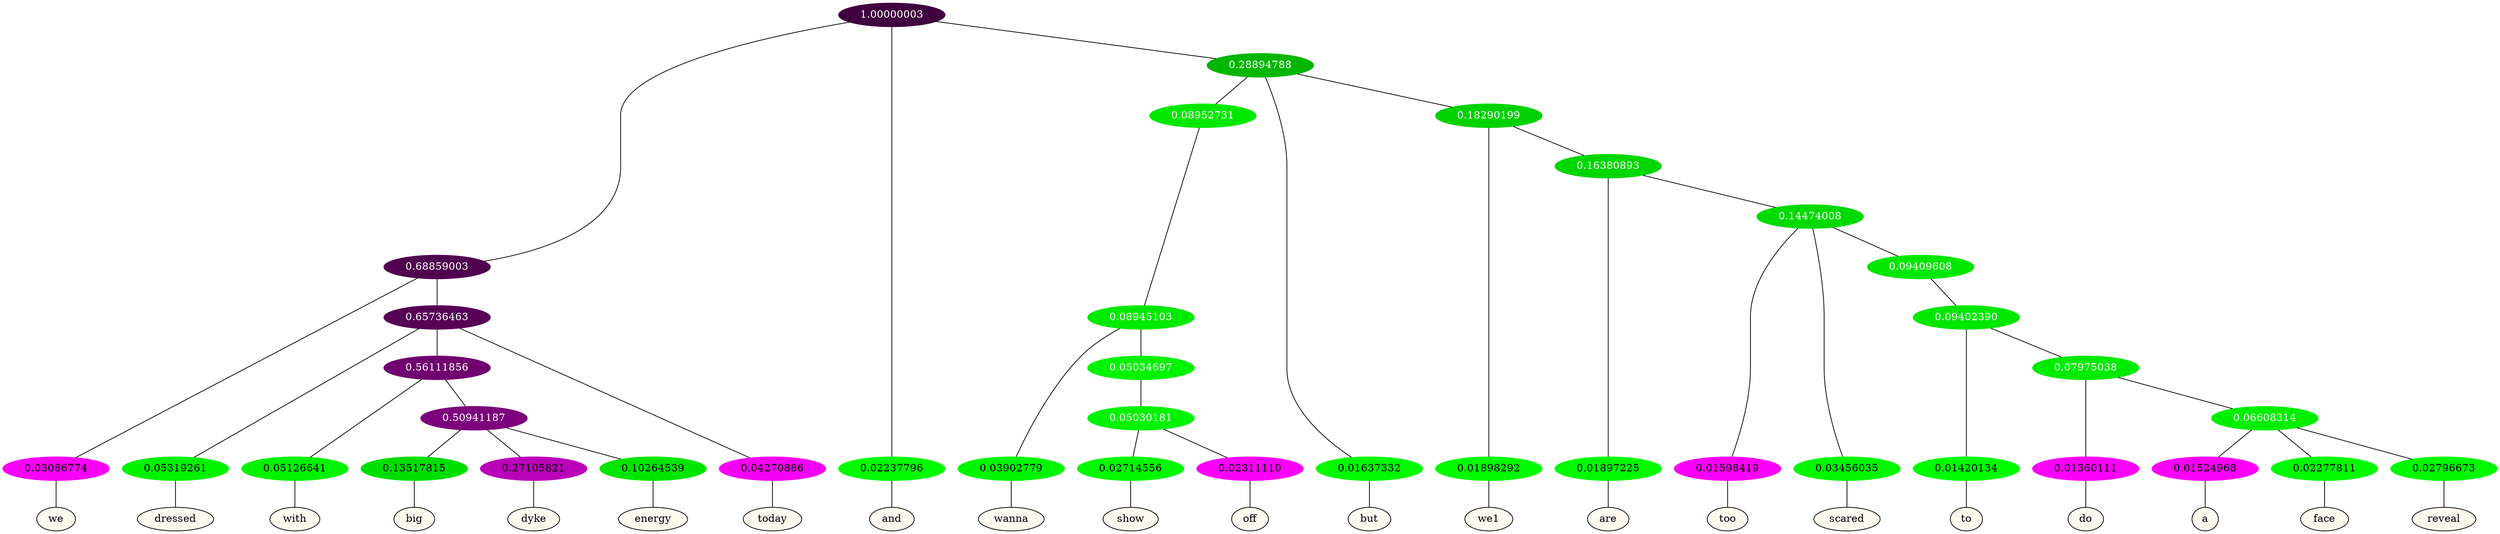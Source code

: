 graph {
	node [format=png height=0.15 nodesep=0.001 ordering=out overlap=prism overlap_scaling=0.01 ranksep=0.001 ratio=0.2 style=filled width=0.15]
	{
		rank=same
		a_w_4 [label=we color=black fillcolor=floralwhite style="filled,solid"]
		a_w_9 [label=dressed color=black fillcolor=floralwhite style="filled,solid"]
		a_w_15 [label=with color=black fillcolor=floralwhite style="filled,solid"]
		a_w_21 [label=big color=black fillcolor=floralwhite style="filled,solid"]
		a_w_22 [label=dyke color=black fillcolor=floralwhite style="filled,solid"]
		a_w_23 [label=energy color=black fillcolor=floralwhite style="filled,solid"]
		a_w_11 [label=today color=black fillcolor=floralwhite style="filled,solid"]
		a_w_2 [label=and color=black fillcolor=floralwhite style="filled,solid"]
		a_w_17 [label=wanna color=black fillcolor=floralwhite style="filled,solid"]
		a_w_28 [label=show color=black fillcolor=floralwhite style="filled,solid"]
		a_w_29 [label=off color=black fillcolor=floralwhite style="filled,solid"]
		a_w_7 [label=but color=black fillcolor=floralwhite style="filled,solid"]
		a_w_13 [label=we1 color=black fillcolor=floralwhite style="filled,solid"]
		a_w_19 [label=are color=black fillcolor=floralwhite style="filled,solid"]
		a_w_25 [label=too color=black fillcolor=floralwhite style="filled,solid"]
		a_w_26 [label=scared color=black fillcolor=floralwhite style="filled,solid"]
		a_w_31 [label=to color=black fillcolor=floralwhite style="filled,solid"]
		a_w_33 [label=do color=black fillcolor=floralwhite style="filled,solid"]
		a_w_35 [label=a color=black fillcolor=floralwhite style="filled,solid"]
		a_w_36 [label=face color=black fillcolor=floralwhite style="filled,solid"]
		a_w_37 [label=reveal color=black fillcolor=floralwhite style="filled,solid"]
	}
	a_n_4 -- a_w_4
	a_n_9 -- a_w_9
	a_n_15 -- a_w_15
	a_n_21 -- a_w_21
	a_n_22 -- a_w_22
	a_n_23 -- a_w_23
	a_n_11 -- a_w_11
	a_n_2 -- a_w_2
	a_n_17 -- a_w_17
	a_n_28 -- a_w_28
	a_n_29 -- a_w_29
	a_n_7 -- a_w_7
	a_n_13 -- a_w_13
	a_n_19 -- a_w_19
	a_n_25 -- a_w_25
	a_n_26 -- a_w_26
	a_n_31 -- a_w_31
	a_n_33 -- a_w_33
	a_n_35 -- a_w_35
	a_n_36 -- a_w_36
	a_n_37 -- a_w_37
	{
		rank=same
		a_n_4 [label=0.03086774 color="0.835 1.000 0.969" fontcolor=black]
		a_n_9 [label=0.05319261 color="0.334 1.000 0.947" fontcolor=black]
		a_n_15 [label=0.05126641 color="0.334 1.000 0.949" fontcolor=black]
		a_n_21 [label=0.13517815 color="0.334 1.000 0.865" fontcolor=black]
		a_n_22 [label=0.27105821 color="0.835 1.000 0.729" fontcolor=black]
		a_n_23 [label=0.10264539 color="0.334 1.000 0.897" fontcolor=black]
		a_n_11 [label=0.04270886 color="0.835 1.000 0.957" fontcolor=black]
		a_n_2 [label=0.02237796 color="0.334 1.000 0.978" fontcolor=black]
		a_n_17 [label=0.03902779 color="0.334 1.000 0.961" fontcolor=black]
		a_n_28 [label=0.02714556 color="0.334 1.000 0.973" fontcolor=black]
		a_n_29 [label=0.02311110 color="0.835 1.000 0.977" fontcolor=black]
		a_n_7 [label=0.01637332 color="0.334 1.000 0.984" fontcolor=black]
		a_n_13 [label=0.01898292 color="0.334 1.000 0.981" fontcolor=black]
		a_n_19 [label=0.01897225 color="0.334 1.000 0.981" fontcolor=black]
		a_n_25 [label=0.01598419 color="0.835 1.000 0.984" fontcolor=black]
		a_n_26 [label=0.03456035 color="0.334 1.000 0.965" fontcolor=black]
		a_n_31 [label=0.01420134 color="0.334 1.000 0.986" fontcolor=black]
		a_n_33 [label=0.01360111 color="0.835 1.000 0.986" fontcolor=black]
		a_n_35 [label=0.01524968 color="0.835 1.000 0.985" fontcolor=black]
		a_n_36 [label=0.02277811 color="0.334 1.000 0.977" fontcolor=black]
		a_n_37 [label=0.02796673 color="0.334 1.000 0.972" fontcolor=black]
	}
	a_n_0 [label=1.00000003 color="0.835 1.000 0.250" fontcolor=grey99]
	a_n_1 [label=0.68859003 color="0.835 1.000 0.311" fontcolor=grey99]
	a_n_0 -- a_n_1
	a_n_0 -- a_n_2
	a_n_3 [label=0.28894788 color="0.334 1.000 0.711" fontcolor=grey99]
	a_n_0 -- a_n_3
	a_n_1 -- a_n_4
	a_n_5 [label=0.65736463 color="0.835 1.000 0.343" fontcolor=grey99]
	a_n_1 -- a_n_5
	a_n_6 [label=0.08952731 color="0.334 1.000 0.910" fontcolor=grey99]
	a_n_3 -- a_n_6
	a_n_3 -- a_n_7
	a_n_8 [label=0.18290199 color="0.334 1.000 0.817" fontcolor=grey99]
	a_n_3 -- a_n_8
	a_n_5 -- a_n_9
	a_n_10 [label=0.56111856 color="0.835 1.000 0.439" fontcolor=grey99]
	a_n_5 -- a_n_10
	a_n_5 -- a_n_11
	a_n_12 [label=0.08945103 color="0.334 1.000 0.911" fontcolor=grey99]
	a_n_6 -- a_n_12
	a_n_8 -- a_n_13
	a_n_14 [label=0.16380893 color="0.334 1.000 0.836" fontcolor=grey99]
	a_n_8 -- a_n_14
	a_n_10 -- a_n_15
	a_n_16 [label=0.50941187 color="0.835 1.000 0.491" fontcolor=grey99]
	a_n_10 -- a_n_16
	a_n_12 -- a_n_17
	a_n_18 [label=0.05034697 color="0.334 1.000 0.950" fontcolor=grey99]
	a_n_12 -- a_n_18
	a_n_14 -- a_n_19
	a_n_20 [label=0.14474008 color="0.334 1.000 0.855" fontcolor=grey99]
	a_n_14 -- a_n_20
	a_n_16 -- a_n_21
	a_n_16 -- a_n_22
	a_n_16 -- a_n_23
	a_n_24 [label=0.05030181 color="0.334 1.000 0.950" fontcolor=grey99]
	a_n_18 -- a_n_24
	a_n_20 -- a_n_25
	a_n_20 -- a_n_26
	a_n_27 [label=0.09409608 color="0.334 1.000 0.906" fontcolor=grey99]
	a_n_20 -- a_n_27
	a_n_24 -- a_n_28
	a_n_24 -- a_n_29
	a_n_30 [label=0.09402390 color="0.334 1.000 0.906" fontcolor=grey99]
	a_n_27 -- a_n_30
	a_n_30 -- a_n_31
	a_n_32 [label=0.07975038 color="0.334 1.000 0.920" fontcolor=grey99]
	a_n_30 -- a_n_32
	a_n_32 -- a_n_33
	a_n_34 [label=0.06608314 color="0.334 1.000 0.934" fontcolor=grey99]
	a_n_32 -- a_n_34
	a_n_34 -- a_n_35
	a_n_34 -- a_n_36
	a_n_34 -- a_n_37
}
